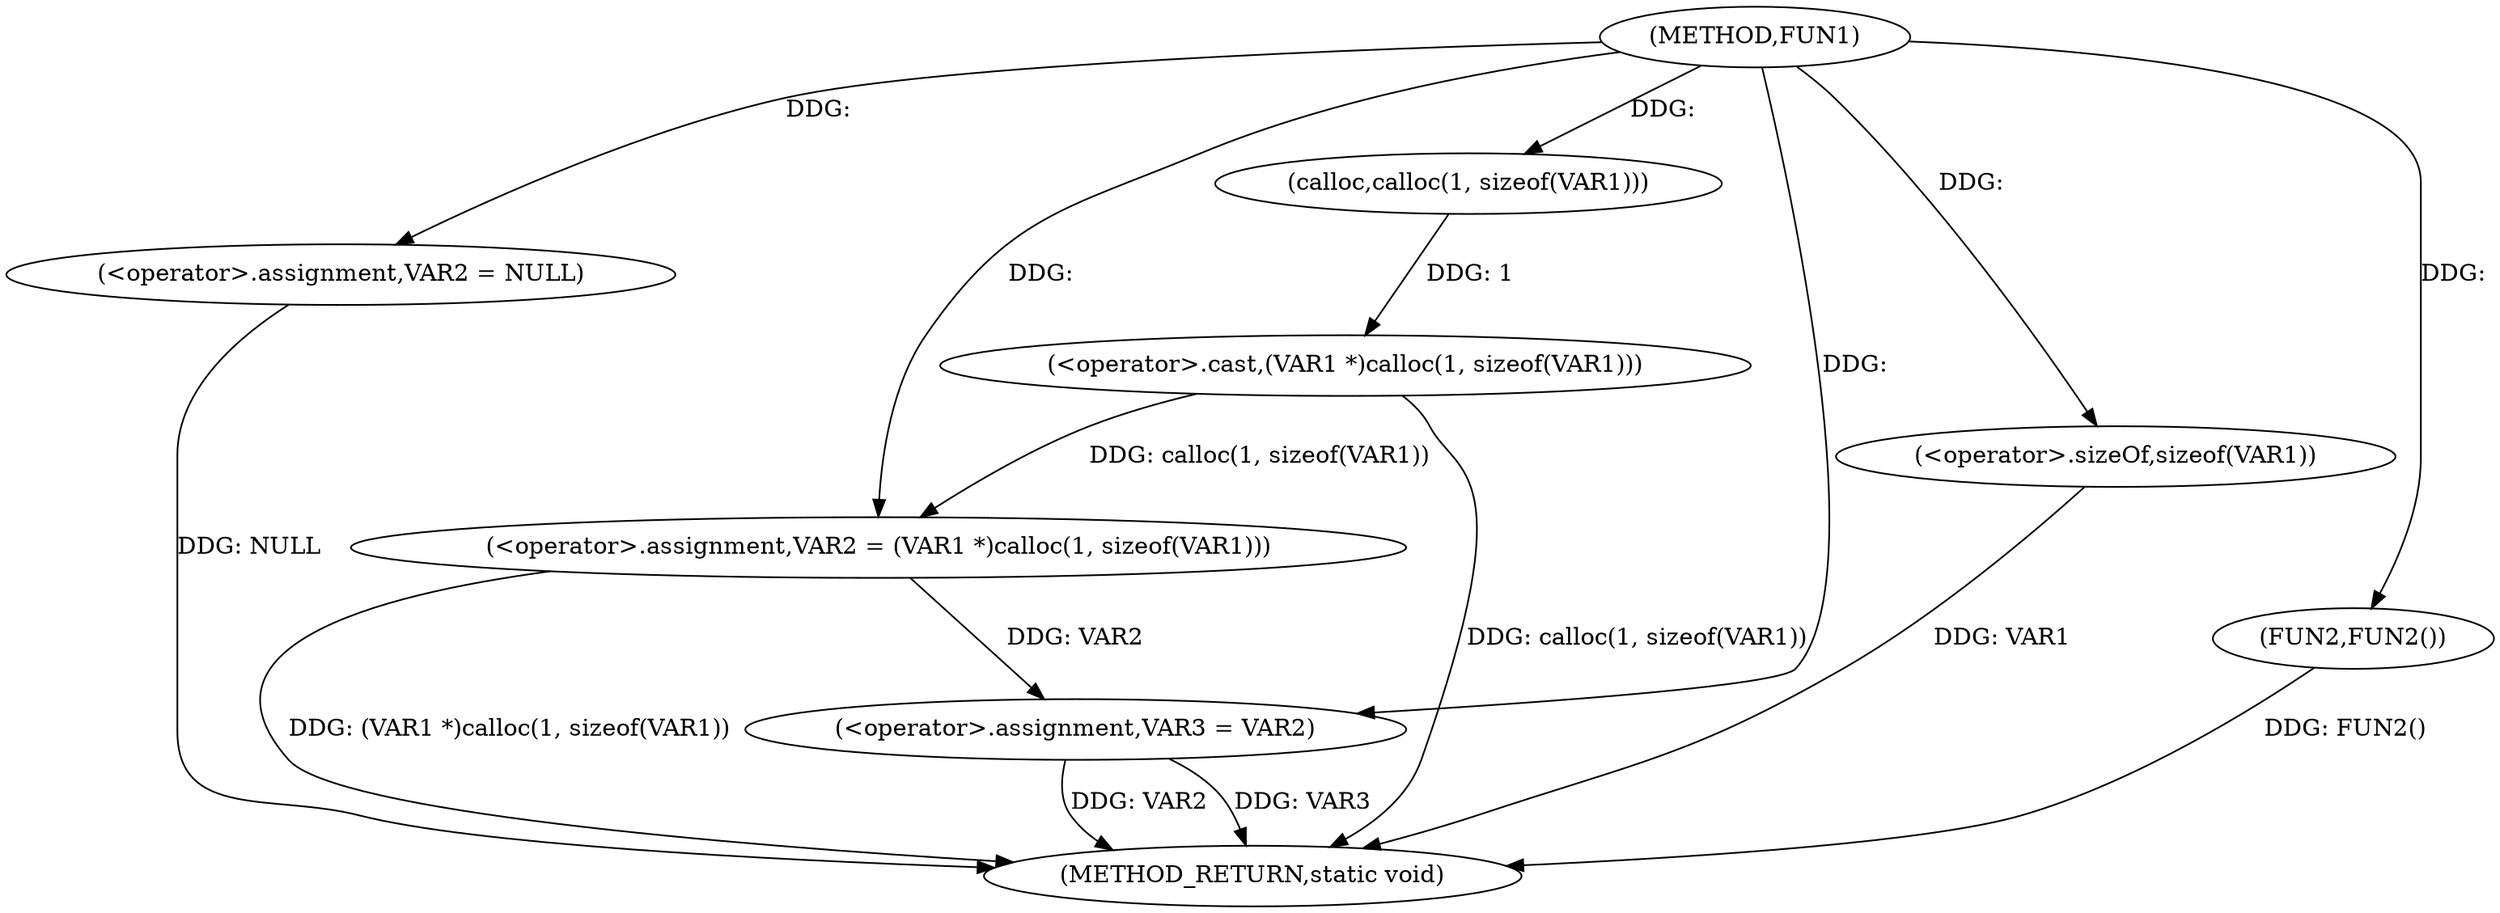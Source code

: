 digraph FUN1 {  
"1000100" [label = "(METHOD,FUN1)" ]
"1000118" [label = "(METHOD_RETURN,static void)" ]
"1000103" [label = "(<operator>.assignment,VAR2 = NULL)" ]
"1000106" [label = "(<operator>.assignment,VAR2 = (VAR1 *)calloc(1, sizeof(VAR1)))" ]
"1000108" [label = "(<operator>.cast,(VAR1 *)calloc(1, sizeof(VAR1)))" ]
"1000110" [label = "(calloc,calloc(1, sizeof(VAR1)))" ]
"1000112" [label = "(<operator>.sizeOf,sizeof(VAR1))" ]
"1000114" [label = "(<operator>.assignment,VAR3 = VAR2)" ]
"1000117" [label = "(FUN2,FUN2())" ]
  "1000117" -> "1000118"  [ label = "DDG: FUN2()"] 
  "1000106" -> "1000118"  [ label = "DDG: (VAR1 *)calloc(1, sizeof(VAR1))"] 
  "1000103" -> "1000118"  [ label = "DDG: NULL"] 
  "1000114" -> "1000118"  [ label = "DDG: VAR3"] 
  "1000114" -> "1000118"  [ label = "DDG: VAR2"] 
  "1000112" -> "1000118"  [ label = "DDG: VAR1"] 
  "1000108" -> "1000118"  [ label = "DDG: calloc(1, sizeof(VAR1))"] 
  "1000100" -> "1000103"  [ label = "DDG: "] 
  "1000108" -> "1000106"  [ label = "DDG: calloc(1, sizeof(VAR1))"] 
  "1000100" -> "1000106"  [ label = "DDG: "] 
  "1000110" -> "1000108"  [ label = "DDG: 1"] 
  "1000100" -> "1000110"  [ label = "DDG: "] 
  "1000100" -> "1000112"  [ label = "DDG: "] 
  "1000106" -> "1000114"  [ label = "DDG: VAR2"] 
  "1000100" -> "1000114"  [ label = "DDG: "] 
  "1000100" -> "1000117"  [ label = "DDG: "] 
}
